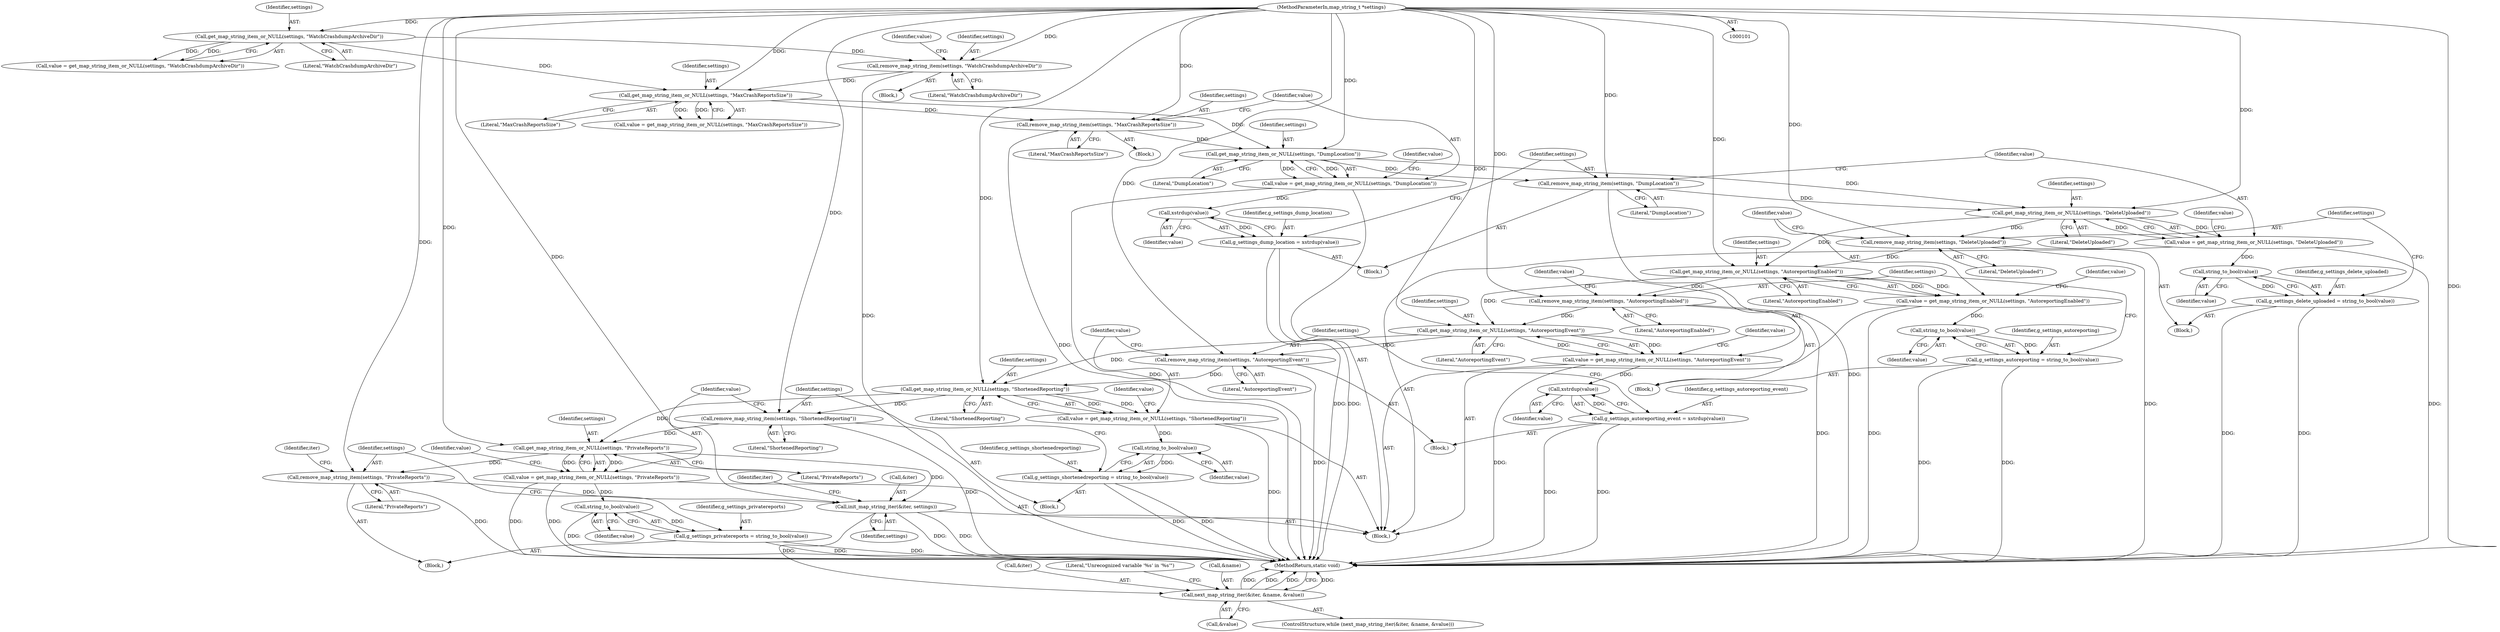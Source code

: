 digraph "0_abrt_8939398b82006ba1fec4ed491339fc075f43fc7c_2@API" {
"1000164" [label="(Call,remove_map_string_item(settings, \"MaxCrashReportsSize\"))"];
"1000123" [label="(Call,get_map_string_item_or_NULL(settings, \"MaxCrashReportsSize\"))"];
"1000118" [label="(Call,remove_map_string_item(settings, \"WatchCrashdumpArchiveDir\"))"];
"1000108" [label="(Call,get_map_string_item_or_NULL(settings, \"WatchCrashdumpArchiveDir\"))"];
"1000102" [label="(MethodParameterIn,map_string_t *settings)"];
"1000169" [label="(Call,get_map_string_item_or_NULL(settings, \"DumpLocation\"))"];
"1000167" [label="(Call,value = get_map_string_item_or_NULL(settings, \"DumpLocation\"))"];
"1000177" [label="(Call,xstrdup(value))"];
"1000175" [label="(Call,g_settings_dump_location = xstrdup(value))"];
"1000179" [label="(Call,remove_map_string_item(settings, \"DumpLocation\"))"];
"1000189" [label="(Call,get_map_string_item_or_NULL(settings, \"DeleteUploaded\"))"];
"1000187" [label="(Call,value = get_map_string_item_or_NULL(settings, \"DeleteUploaded\"))"];
"1000197" [label="(Call,string_to_bool(value))"];
"1000195" [label="(Call,g_settings_delete_uploaded = string_to_bool(value))"];
"1000199" [label="(Call,remove_map_string_item(settings, \"DeleteUploaded\"))"];
"1000204" [label="(Call,get_map_string_item_or_NULL(settings, \"AutoreportingEnabled\"))"];
"1000202" [label="(Call,value = get_map_string_item_or_NULL(settings, \"AutoreportingEnabled\"))"];
"1000212" [label="(Call,string_to_bool(value))"];
"1000210" [label="(Call,g_settings_autoreporting = string_to_bool(value))"];
"1000214" [label="(Call,remove_map_string_item(settings, \"AutoreportingEnabled\"))"];
"1000219" [label="(Call,get_map_string_item_or_NULL(settings, \"AutoreportingEvent\"))"];
"1000217" [label="(Call,value = get_map_string_item_or_NULL(settings, \"AutoreportingEvent\"))"];
"1000227" [label="(Call,xstrdup(value))"];
"1000225" [label="(Call,g_settings_autoreporting_event = xstrdup(value))"];
"1000229" [label="(Call,remove_map_string_item(settings, \"AutoreportingEvent\"))"];
"1000239" [label="(Call,get_map_string_item_or_NULL(settings, \"ShortenedReporting\"))"];
"1000237" [label="(Call,value = get_map_string_item_or_NULL(settings, \"ShortenedReporting\"))"];
"1000247" [label="(Call,string_to_bool(value))"];
"1000245" [label="(Call,g_settings_shortenedreporting = string_to_bool(value))"];
"1000249" [label="(Call,remove_map_string_item(settings, \"ShortenedReporting\"))"];
"1000258" [label="(Call,get_map_string_item_or_NULL(settings, \"PrivateReports\"))"];
"1000256" [label="(Call,value = get_map_string_item_or_NULL(settings, \"PrivateReports\"))"];
"1000266" [label="(Call,string_to_bool(value))"];
"1000264" [label="(Call,g_settings_privatereports = string_to_bool(value))"];
"1000268" [label="(Call,remove_map_string_item(settings, \"PrivateReports\"))"];
"1000273" [label="(Call,init_map_string_iter(&iter, settings))"];
"1000278" [label="(Call,next_map_string_iter(&iter, &name, &value))"];
"1000227" [label="(Call,xstrdup(value))"];
"1000204" [label="(Call,get_map_string_item_or_NULL(settings, \"AutoreportingEnabled\"))"];
"1000224" [label="(Block,)"];
"1000283" [label="(Call,&value)"];
"1000124" [label="(Identifier,settings)"];
"1000177" [label="(Call,xstrdup(value))"];
"1000241" [label="(Literal,\"ShortenedReporting\")"];
"1000226" [label="(Identifier,g_settings_autoreporting_event)"];
"1000275" [label="(Identifier,iter)"];
"1000279" [label="(Call,&iter)"];
"1000277" [label="(ControlStructure,while (next_map_string_iter(&iter, &name, &value)))"];
"1000118" [label="(Call,remove_map_string_item(settings, \"WatchCrashdumpArchiveDir\"))"];
"1000203" [label="(Identifier,value)"];
"1000264" [label="(Call,g_settings_privatereports = string_to_bool(value))"];
"1000166" [label="(Literal,\"MaxCrashReportsSize\")"];
"1000257" [label="(Identifier,value)"];
"1000187" [label="(Call,value = get_map_string_item_or_NULL(settings, \"DeleteUploaded\"))"];
"1000250" [label="(Identifier,settings)"];
"1000201" [label="(Literal,\"DeleteUploaded\")"];
"1000213" [label="(Identifier,value)"];
"1000260" [label="(Literal,\"PrivateReports\")"];
"1000175" [label="(Call,g_settings_dump_location = xstrdup(value))"];
"1000180" [label="(Identifier,settings)"];
"1000109" [label="(Identifier,settings)"];
"1000268" [label="(Call,remove_map_string_item(settings, \"PrivateReports\"))"];
"1000225" [label="(Call,g_settings_autoreporting_event = xstrdup(value))"];
"1000188" [label="(Identifier,value)"];
"1000246" [label="(Identifier,g_settings_shortenedreporting)"];
"1000179" [label="(Call,remove_map_string_item(settings, \"DumpLocation\"))"];
"1000181" [label="(Literal,\"DumpLocation\")"];
"1000270" [label="(Literal,\"PrivateReports\")"];
"1000199" [label="(Call,remove_map_string_item(settings, \"DeleteUploaded\"))"];
"1000165" [label="(Identifier,settings)"];
"1000209" [label="(Block,)"];
"1000173" [label="(Identifier,value)"];
"1000258" [label="(Call,get_map_string_item_or_NULL(settings, \"PrivateReports\"))"];
"1000194" [label="(Block,)"];
"1000265" [label="(Identifier,g_settings_privatereports)"];
"1000168" [label="(Identifier,value)"];
"1000123" [label="(Call,get_map_string_item_or_NULL(settings, \"MaxCrashReportsSize\"))"];
"1000212" [label="(Call,string_to_bool(value))"];
"1000119" [label="(Identifier,settings)"];
"1000230" [label="(Identifier,settings)"];
"1000191" [label="(Literal,\"DeleteUploaded\")"];
"1000120" [label="(Literal,\"WatchCrashdumpArchiveDir\")"];
"1000198" [label="(Identifier,value)"];
"1000217" [label="(Call,value = get_map_string_item_or_NULL(settings, \"AutoreportingEvent\"))"];
"1000229" [label="(Call,remove_map_string_item(settings, \"AutoreportingEvent\"))"];
"1000259" [label="(Identifier,settings)"];
"1000189" [label="(Call,get_map_string_item_or_NULL(settings, \"DeleteUploaded\"))"];
"1000245" [label="(Call,g_settings_shortenedreporting = string_to_bool(value))"];
"1000228" [label="(Identifier,value)"];
"1000102" [label="(MethodParameterIn,map_string_t *settings)"];
"1000287" [label="(Literal,\"Unrecognized variable '%s' in '%s'\")"];
"1000216" [label="(Literal,\"AutoreportingEnabled\")"];
"1000104" [label="(Block,)"];
"1000169" [label="(Call,get_map_string_item_or_NULL(settings, \"DumpLocation\"))"];
"1000263" [label="(Block,)"];
"1000190" [label="(Identifier,settings)"];
"1000267" [label="(Identifier,value)"];
"1000200" [label="(Identifier,settings)"];
"1000195" [label="(Call,g_settings_delete_uploaded = string_to_bool(value))"];
"1000110" [label="(Literal,\"WatchCrashdumpArchiveDir\")"];
"1000269" [label="(Identifier,settings)"];
"1000266" [label="(Call,string_to_bool(value))"];
"1000211" [label="(Identifier,g_settings_autoreporting)"];
"1000240" [label="(Identifier,settings)"];
"1000108" [label="(Call,get_map_string_item_or_NULL(settings, \"WatchCrashdumpArchiveDir\"))"];
"1000197" [label="(Call,string_to_bool(value))"];
"1000248" [label="(Identifier,value)"];
"1000244" [label="(Block,)"];
"1000176" [label="(Identifier,g_settings_dump_location)"];
"1000170" [label="(Identifier,settings)"];
"1000290" [label="(MethodReturn,static void)"];
"1000121" [label="(Call,value = get_map_string_item_or_NULL(settings, \"MaxCrashReportsSize\"))"];
"1000196" [label="(Identifier,g_settings_delete_uploaded)"];
"1000238" [label="(Identifier,value)"];
"1000223" [label="(Identifier,value)"];
"1000122" [label="(Identifier,value)"];
"1000193" [label="(Identifier,value)"];
"1000276" [label="(Identifier,settings)"];
"1000262" [label="(Identifier,value)"];
"1000239" [label="(Call,get_map_string_item_or_NULL(settings, \"ShortenedReporting\"))"];
"1000280" [label="(Identifier,iter)"];
"1000128" [label="(Block,)"];
"1000220" [label="(Identifier,settings)"];
"1000218" [label="(Identifier,value)"];
"1000210" [label="(Call,g_settings_autoreporting = string_to_bool(value))"];
"1000125" [label="(Literal,\"MaxCrashReportsSize\")"];
"1000247" [label="(Call,string_to_bool(value))"];
"1000164" [label="(Call,remove_map_string_item(settings, \"MaxCrashReportsSize\"))"];
"1000174" [label="(Block,)"];
"1000251" [label="(Literal,\"ShortenedReporting\")"];
"1000256" [label="(Call,value = get_map_string_item_or_NULL(settings, \"PrivateReports\"))"];
"1000219" [label="(Call,get_map_string_item_or_NULL(settings, \"AutoreportingEvent\"))"];
"1000171" [label="(Literal,\"DumpLocation\")"];
"1000214" [label="(Call,remove_map_string_item(settings, \"AutoreportingEnabled\"))"];
"1000178" [label="(Identifier,value)"];
"1000281" [label="(Call,&name)"];
"1000205" [label="(Identifier,settings)"];
"1000249" [label="(Call,remove_map_string_item(settings, \"ShortenedReporting\"))"];
"1000106" [label="(Call,value = get_map_string_item_or_NULL(settings, \"WatchCrashdumpArchiveDir\"))"];
"1000273" [label="(Call,init_map_string_iter(&iter, settings))"];
"1000221" [label="(Literal,\"AutoreportingEvent\")"];
"1000231" [label="(Literal,\"AutoreportingEvent\")"];
"1000215" [label="(Identifier,settings)"];
"1000237" [label="(Call,value = get_map_string_item_or_NULL(settings, \"ShortenedReporting\"))"];
"1000206" [label="(Literal,\"AutoreportingEnabled\")"];
"1000113" [label="(Block,)"];
"1000243" [label="(Identifier,value)"];
"1000208" [label="(Identifier,value)"];
"1000278" [label="(Call,next_map_string_iter(&iter, &name, &value))"];
"1000202" [label="(Call,value = get_map_string_item_or_NULL(settings, \"AutoreportingEnabled\"))"];
"1000167" [label="(Call,value = get_map_string_item_or_NULL(settings, \"DumpLocation\"))"];
"1000274" [label="(Call,&iter)"];
"1000164" -> "1000128"  [label="AST: "];
"1000164" -> "1000166"  [label="CFG: "];
"1000165" -> "1000164"  [label="AST: "];
"1000166" -> "1000164"  [label="AST: "];
"1000168" -> "1000164"  [label="CFG: "];
"1000164" -> "1000290"  [label="DDG: "];
"1000123" -> "1000164"  [label="DDG: "];
"1000102" -> "1000164"  [label="DDG: "];
"1000164" -> "1000169"  [label="DDG: "];
"1000123" -> "1000121"  [label="AST: "];
"1000123" -> "1000125"  [label="CFG: "];
"1000124" -> "1000123"  [label="AST: "];
"1000125" -> "1000123"  [label="AST: "];
"1000121" -> "1000123"  [label="CFG: "];
"1000123" -> "1000121"  [label="DDG: "];
"1000123" -> "1000121"  [label="DDG: "];
"1000118" -> "1000123"  [label="DDG: "];
"1000108" -> "1000123"  [label="DDG: "];
"1000102" -> "1000123"  [label="DDG: "];
"1000123" -> "1000169"  [label="DDG: "];
"1000118" -> "1000113"  [label="AST: "];
"1000118" -> "1000120"  [label="CFG: "];
"1000119" -> "1000118"  [label="AST: "];
"1000120" -> "1000118"  [label="AST: "];
"1000122" -> "1000118"  [label="CFG: "];
"1000118" -> "1000290"  [label="DDG: "];
"1000108" -> "1000118"  [label="DDG: "];
"1000102" -> "1000118"  [label="DDG: "];
"1000108" -> "1000106"  [label="AST: "];
"1000108" -> "1000110"  [label="CFG: "];
"1000109" -> "1000108"  [label="AST: "];
"1000110" -> "1000108"  [label="AST: "];
"1000106" -> "1000108"  [label="CFG: "];
"1000108" -> "1000106"  [label="DDG: "];
"1000108" -> "1000106"  [label="DDG: "];
"1000102" -> "1000108"  [label="DDG: "];
"1000102" -> "1000101"  [label="AST: "];
"1000102" -> "1000290"  [label="DDG: "];
"1000102" -> "1000169"  [label="DDG: "];
"1000102" -> "1000179"  [label="DDG: "];
"1000102" -> "1000189"  [label="DDG: "];
"1000102" -> "1000199"  [label="DDG: "];
"1000102" -> "1000204"  [label="DDG: "];
"1000102" -> "1000214"  [label="DDG: "];
"1000102" -> "1000219"  [label="DDG: "];
"1000102" -> "1000229"  [label="DDG: "];
"1000102" -> "1000239"  [label="DDG: "];
"1000102" -> "1000249"  [label="DDG: "];
"1000102" -> "1000258"  [label="DDG: "];
"1000102" -> "1000268"  [label="DDG: "];
"1000102" -> "1000273"  [label="DDG: "];
"1000169" -> "1000167"  [label="AST: "];
"1000169" -> "1000171"  [label="CFG: "];
"1000170" -> "1000169"  [label="AST: "];
"1000171" -> "1000169"  [label="AST: "];
"1000167" -> "1000169"  [label="CFG: "];
"1000169" -> "1000167"  [label="DDG: "];
"1000169" -> "1000167"  [label="DDG: "];
"1000169" -> "1000179"  [label="DDG: "];
"1000169" -> "1000189"  [label="DDG: "];
"1000167" -> "1000104"  [label="AST: "];
"1000168" -> "1000167"  [label="AST: "];
"1000173" -> "1000167"  [label="CFG: "];
"1000167" -> "1000290"  [label="DDG: "];
"1000167" -> "1000177"  [label="DDG: "];
"1000177" -> "1000175"  [label="AST: "];
"1000177" -> "1000178"  [label="CFG: "];
"1000178" -> "1000177"  [label="AST: "];
"1000175" -> "1000177"  [label="CFG: "];
"1000177" -> "1000175"  [label="DDG: "];
"1000175" -> "1000174"  [label="AST: "];
"1000176" -> "1000175"  [label="AST: "];
"1000180" -> "1000175"  [label="CFG: "];
"1000175" -> "1000290"  [label="DDG: "];
"1000175" -> "1000290"  [label="DDG: "];
"1000179" -> "1000174"  [label="AST: "];
"1000179" -> "1000181"  [label="CFG: "];
"1000180" -> "1000179"  [label="AST: "];
"1000181" -> "1000179"  [label="AST: "];
"1000188" -> "1000179"  [label="CFG: "];
"1000179" -> "1000290"  [label="DDG: "];
"1000179" -> "1000189"  [label="DDG: "];
"1000189" -> "1000187"  [label="AST: "];
"1000189" -> "1000191"  [label="CFG: "];
"1000190" -> "1000189"  [label="AST: "];
"1000191" -> "1000189"  [label="AST: "];
"1000187" -> "1000189"  [label="CFG: "];
"1000189" -> "1000187"  [label="DDG: "];
"1000189" -> "1000187"  [label="DDG: "];
"1000189" -> "1000199"  [label="DDG: "];
"1000189" -> "1000204"  [label="DDG: "];
"1000187" -> "1000104"  [label="AST: "];
"1000188" -> "1000187"  [label="AST: "];
"1000193" -> "1000187"  [label="CFG: "];
"1000187" -> "1000290"  [label="DDG: "];
"1000187" -> "1000197"  [label="DDG: "];
"1000197" -> "1000195"  [label="AST: "];
"1000197" -> "1000198"  [label="CFG: "];
"1000198" -> "1000197"  [label="AST: "];
"1000195" -> "1000197"  [label="CFG: "];
"1000197" -> "1000195"  [label="DDG: "];
"1000195" -> "1000194"  [label="AST: "];
"1000196" -> "1000195"  [label="AST: "];
"1000200" -> "1000195"  [label="CFG: "];
"1000195" -> "1000290"  [label="DDG: "];
"1000195" -> "1000290"  [label="DDG: "];
"1000199" -> "1000194"  [label="AST: "];
"1000199" -> "1000201"  [label="CFG: "];
"1000200" -> "1000199"  [label="AST: "];
"1000201" -> "1000199"  [label="AST: "];
"1000203" -> "1000199"  [label="CFG: "];
"1000199" -> "1000290"  [label="DDG: "];
"1000199" -> "1000204"  [label="DDG: "];
"1000204" -> "1000202"  [label="AST: "];
"1000204" -> "1000206"  [label="CFG: "];
"1000205" -> "1000204"  [label="AST: "];
"1000206" -> "1000204"  [label="AST: "];
"1000202" -> "1000204"  [label="CFG: "];
"1000204" -> "1000202"  [label="DDG: "];
"1000204" -> "1000202"  [label="DDG: "];
"1000204" -> "1000214"  [label="DDG: "];
"1000204" -> "1000219"  [label="DDG: "];
"1000202" -> "1000104"  [label="AST: "];
"1000203" -> "1000202"  [label="AST: "];
"1000208" -> "1000202"  [label="CFG: "];
"1000202" -> "1000290"  [label="DDG: "];
"1000202" -> "1000212"  [label="DDG: "];
"1000212" -> "1000210"  [label="AST: "];
"1000212" -> "1000213"  [label="CFG: "];
"1000213" -> "1000212"  [label="AST: "];
"1000210" -> "1000212"  [label="CFG: "];
"1000212" -> "1000210"  [label="DDG: "];
"1000210" -> "1000209"  [label="AST: "];
"1000211" -> "1000210"  [label="AST: "];
"1000215" -> "1000210"  [label="CFG: "];
"1000210" -> "1000290"  [label="DDG: "];
"1000210" -> "1000290"  [label="DDG: "];
"1000214" -> "1000209"  [label="AST: "];
"1000214" -> "1000216"  [label="CFG: "];
"1000215" -> "1000214"  [label="AST: "];
"1000216" -> "1000214"  [label="AST: "];
"1000218" -> "1000214"  [label="CFG: "];
"1000214" -> "1000290"  [label="DDG: "];
"1000214" -> "1000219"  [label="DDG: "];
"1000219" -> "1000217"  [label="AST: "];
"1000219" -> "1000221"  [label="CFG: "];
"1000220" -> "1000219"  [label="AST: "];
"1000221" -> "1000219"  [label="AST: "];
"1000217" -> "1000219"  [label="CFG: "];
"1000219" -> "1000217"  [label="DDG: "];
"1000219" -> "1000217"  [label="DDG: "];
"1000219" -> "1000229"  [label="DDG: "];
"1000219" -> "1000239"  [label="DDG: "];
"1000217" -> "1000104"  [label="AST: "];
"1000218" -> "1000217"  [label="AST: "];
"1000223" -> "1000217"  [label="CFG: "];
"1000217" -> "1000290"  [label="DDG: "];
"1000217" -> "1000227"  [label="DDG: "];
"1000227" -> "1000225"  [label="AST: "];
"1000227" -> "1000228"  [label="CFG: "];
"1000228" -> "1000227"  [label="AST: "];
"1000225" -> "1000227"  [label="CFG: "];
"1000227" -> "1000225"  [label="DDG: "];
"1000225" -> "1000224"  [label="AST: "];
"1000226" -> "1000225"  [label="AST: "];
"1000230" -> "1000225"  [label="CFG: "];
"1000225" -> "1000290"  [label="DDG: "];
"1000225" -> "1000290"  [label="DDG: "];
"1000229" -> "1000224"  [label="AST: "];
"1000229" -> "1000231"  [label="CFG: "];
"1000230" -> "1000229"  [label="AST: "];
"1000231" -> "1000229"  [label="AST: "];
"1000238" -> "1000229"  [label="CFG: "];
"1000229" -> "1000290"  [label="DDG: "];
"1000229" -> "1000239"  [label="DDG: "];
"1000239" -> "1000237"  [label="AST: "];
"1000239" -> "1000241"  [label="CFG: "];
"1000240" -> "1000239"  [label="AST: "];
"1000241" -> "1000239"  [label="AST: "];
"1000237" -> "1000239"  [label="CFG: "];
"1000239" -> "1000237"  [label="DDG: "];
"1000239" -> "1000237"  [label="DDG: "];
"1000239" -> "1000249"  [label="DDG: "];
"1000239" -> "1000258"  [label="DDG: "];
"1000237" -> "1000104"  [label="AST: "];
"1000238" -> "1000237"  [label="AST: "];
"1000243" -> "1000237"  [label="CFG: "];
"1000237" -> "1000290"  [label="DDG: "];
"1000237" -> "1000247"  [label="DDG: "];
"1000247" -> "1000245"  [label="AST: "];
"1000247" -> "1000248"  [label="CFG: "];
"1000248" -> "1000247"  [label="AST: "];
"1000245" -> "1000247"  [label="CFG: "];
"1000247" -> "1000245"  [label="DDG: "];
"1000245" -> "1000244"  [label="AST: "];
"1000246" -> "1000245"  [label="AST: "];
"1000250" -> "1000245"  [label="CFG: "];
"1000245" -> "1000290"  [label="DDG: "];
"1000245" -> "1000290"  [label="DDG: "];
"1000249" -> "1000244"  [label="AST: "];
"1000249" -> "1000251"  [label="CFG: "];
"1000250" -> "1000249"  [label="AST: "];
"1000251" -> "1000249"  [label="AST: "];
"1000257" -> "1000249"  [label="CFG: "];
"1000249" -> "1000290"  [label="DDG: "];
"1000249" -> "1000258"  [label="DDG: "];
"1000258" -> "1000256"  [label="AST: "];
"1000258" -> "1000260"  [label="CFG: "];
"1000259" -> "1000258"  [label="AST: "];
"1000260" -> "1000258"  [label="AST: "];
"1000256" -> "1000258"  [label="CFG: "];
"1000258" -> "1000256"  [label="DDG: "];
"1000258" -> "1000256"  [label="DDG: "];
"1000258" -> "1000268"  [label="DDG: "];
"1000258" -> "1000273"  [label="DDG: "];
"1000256" -> "1000104"  [label="AST: "];
"1000257" -> "1000256"  [label="AST: "];
"1000262" -> "1000256"  [label="CFG: "];
"1000256" -> "1000290"  [label="DDG: "];
"1000256" -> "1000290"  [label="DDG: "];
"1000256" -> "1000266"  [label="DDG: "];
"1000266" -> "1000264"  [label="AST: "];
"1000266" -> "1000267"  [label="CFG: "];
"1000267" -> "1000266"  [label="AST: "];
"1000264" -> "1000266"  [label="CFG: "];
"1000266" -> "1000290"  [label="DDG: "];
"1000266" -> "1000264"  [label="DDG: "];
"1000264" -> "1000263"  [label="AST: "];
"1000265" -> "1000264"  [label="AST: "];
"1000269" -> "1000264"  [label="CFG: "];
"1000264" -> "1000290"  [label="DDG: "];
"1000264" -> "1000290"  [label="DDG: "];
"1000268" -> "1000263"  [label="AST: "];
"1000268" -> "1000270"  [label="CFG: "];
"1000269" -> "1000268"  [label="AST: "];
"1000270" -> "1000268"  [label="AST: "];
"1000275" -> "1000268"  [label="CFG: "];
"1000268" -> "1000290"  [label="DDG: "];
"1000268" -> "1000273"  [label="DDG: "];
"1000273" -> "1000104"  [label="AST: "];
"1000273" -> "1000276"  [label="CFG: "];
"1000274" -> "1000273"  [label="AST: "];
"1000276" -> "1000273"  [label="AST: "];
"1000280" -> "1000273"  [label="CFG: "];
"1000273" -> "1000290"  [label="DDG: "];
"1000273" -> "1000290"  [label="DDG: "];
"1000273" -> "1000278"  [label="DDG: "];
"1000278" -> "1000277"  [label="AST: "];
"1000278" -> "1000283"  [label="CFG: "];
"1000279" -> "1000278"  [label="AST: "];
"1000281" -> "1000278"  [label="AST: "];
"1000283" -> "1000278"  [label="AST: "];
"1000287" -> "1000278"  [label="CFG: "];
"1000290" -> "1000278"  [label="CFG: "];
"1000278" -> "1000290"  [label="DDG: "];
"1000278" -> "1000290"  [label="DDG: "];
"1000278" -> "1000290"  [label="DDG: "];
"1000278" -> "1000290"  [label="DDG: "];
}
